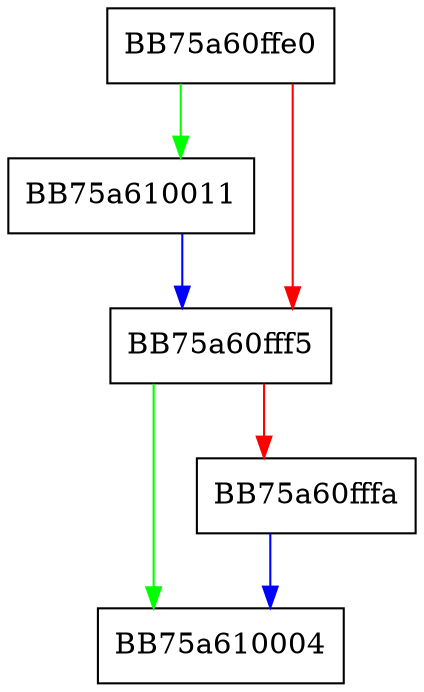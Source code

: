digraph get_last_pgflags {
  node [shape="box"];
  graph [splines=ortho];
  BB75a60ffe0 -> BB75a610011 [color="green"];
  BB75a60ffe0 -> BB75a60fff5 [color="red"];
  BB75a60fff5 -> BB75a610004 [color="green"];
  BB75a60fff5 -> BB75a60fffa [color="red"];
  BB75a60fffa -> BB75a610004 [color="blue"];
  BB75a610011 -> BB75a60fff5 [color="blue"];
}